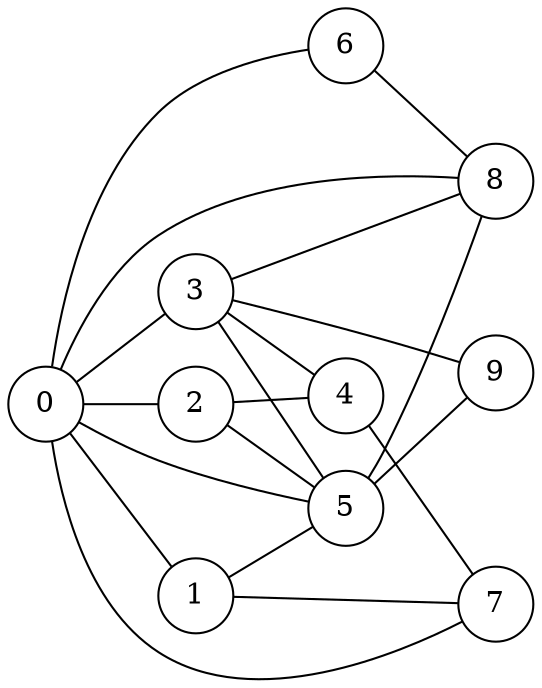 graph unix {
	graph [ dpi = 300 ];
	node [shape=circle];
	size="6,6";
	rankdir="LR";

	0 -- 1
	0 -- 2
	0 -- 3
	0 -- 5
	0 -- 6
	0 -- 7
	0 -- 8
	1 -- 5
	1 -- 7
	2 -- 4
	2 -- 5
	3 -- 4
	3 -- 5
	3 -- 8
	3 -- 9
	4 -- 7
	5 -- 8
	5 -- 9
	6 -- 8
}
